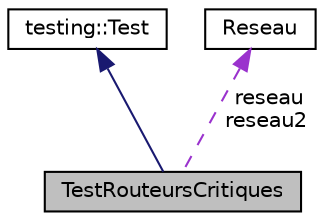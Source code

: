 digraph "TestRouteursCritiques"
{
 // LATEX_PDF_SIZE
  edge [fontname="Helvetica",fontsize="10",labelfontname="Helvetica",labelfontsize="10"];
  node [fontname="Helvetica",fontsize="10",shape=record];
  Node1 [label="TestRouteursCritiques",height=0.2,width=0.4,color="black", fillcolor="grey75", style="filled", fontcolor="black",tooltip=" "];
  Node2 -> Node1 [dir="back",color="midnightblue",fontsize="10",style="solid",fontname="Helvetica"];
  Node2 [label="testing::Test",height=0.2,width=0.4,color="black", fillcolor="white", style="filled",URL="$classtesting_1_1_test.html",tooltip=" "];
  Node3 -> Node1 [dir="back",color="darkorchid3",fontsize="10",style="dashed",label=" reseau\nreseau2" ,fontname="Helvetica"];
  Node3 [label="Reseau",height=0.2,width=0.4,color="black", fillcolor="white", style="filled",URL="$class_reseau.html",tooltip=" "];
}
